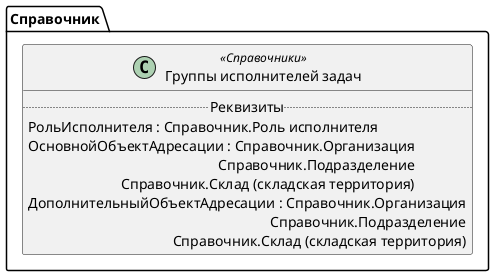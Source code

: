 ﻿@startuml ГруппыИсполнителейЗадач
'!include templates.wsd
'..\include templates.wsd
class Справочник.ГруппыИсполнителейЗадач as "Группы исполнителей задач" <<Справочники>>
{
..Реквизиты..
РольИсполнителя : Справочник.Роль исполнителя
ОсновнойОбъектАдресации : Справочник.Организация\rСправочник.Подразделение\rСправочник.Склад (складская территория)
ДополнительныйОбъектАдресации : Справочник.Организация\rСправочник.Подразделение\rСправочник.Склад (складская территория)
}
@enduml
